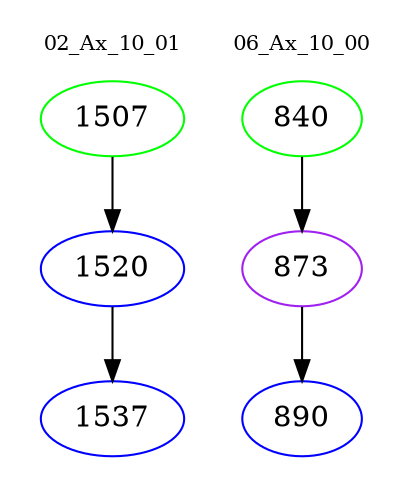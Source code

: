 digraph{
subgraph cluster_0 {
color = white
label = "02_Ax_10_01";
fontsize=10;
T0_1507 [label="1507", color="green"]
T0_1507 -> T0_1520 [color="black"]
T0_1520 [label="1520", color="blue"]
T0_1520 -> T0_1537 [color="black"]
T0_1537 [label="1537", color="blue"]
}
subgraph cluster_1 {
color = white
label = "06_Ax_10_00";
fontsize=10;
T1_840 [label="840", color="green"]
T1_840 -> T1_873 [color="black"]
T1_873 [label="873", color="purple"]
T1_873 -> T1_890 [color="black"]
T1_890 [label="890", color="blue"]
}
}

